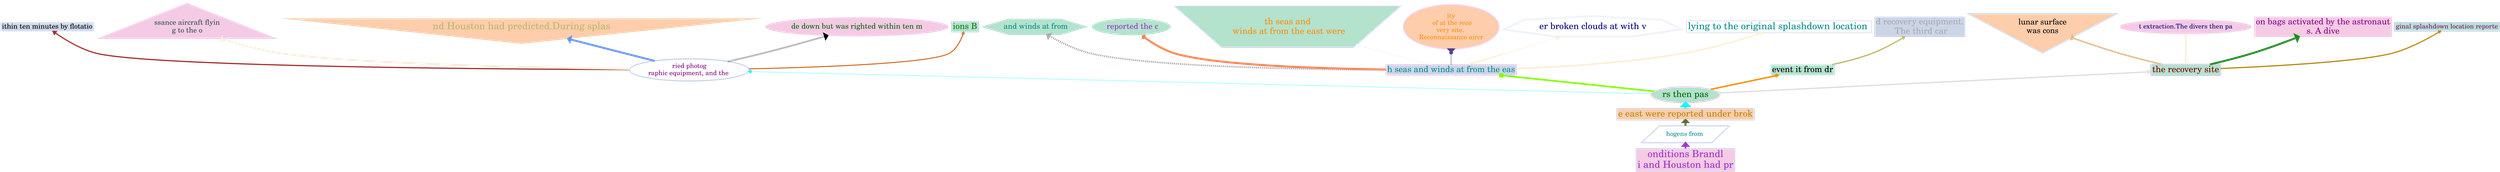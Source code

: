 strict digraph "" {
	graph [bb="0,0,15065,1049.8",
		bgcolor=transparent,
		colorscheme=pastel24,
		labeljust=c,
		overlap=false,
		rankdir=BT,
		sep="+25,25"
	];
	node [fontname=C059,
		label="\N"
	];
	"onditions Brandl
i and Houston had pr"	[color=3,
		colorscheme=pastel24,
		fillcolor=4,
		fontcolor="#9932CC",
		fontsize=60,
		height=1.9444,
		label="onditions Brandl
i and Houston had pr",
		penwidth=5,
		pos="10200,70",
		shape=box,
		style=filled,
		width=7.9028];
	"hogens from "	[color=3,
		colorscheme=pastel24,
		fillcolor=3,
		fontcolor="#008B8B",
		fontsize=40,
		height=1.4444,
		label="hogens from ",
		penwidth=6,
		pos="10200,228",
		shape=parallelogram,
		width=7.2573];
	"onditions Brandl
i and Houston had pr" -> "hogens from "	[arrowhead=normal,
		arrowsize=2,
		color=darkorchid,
		penwidth=10,
		pos="e,10200,175.67 10200,140.33 10200,145.34 10200,150.41 10200,155.43",
		style=solid];
	"e east were reported under brok"	[color=3,
		colorscheme=pastel24,
		fillcolor=2,
		fontcolor="#B8860B",
		fontsize=56,
		height=0.97222,
		label="e east were reported under brok",
		penwidth=6,
		pos="10200,351",
		shape=box,
		style=filled,
		width=11.403];
	"hogens from " -> "e east were reported under brok"	[arrowhead=normal,
		arrowsize=1.25,
		color=darkolivegreen,
		penwidth=12,
		pos="e,10200,315.79 10200,280.31 10200,287.9 10200,295.67 10200,303.16",
		style=solid];
	"rs then pas"	[color=4,
		colorscheme=pastel24,
		fillcolor=1,
		fontcolor="#006400",
		fontsize=55,
		height=1.3553,
		label="rs then pas",
		penwidth=6,
		peripheries=1,
		pos="10200,470.79",
		shape=ellipse,
		style=filled,
		width=5.6765];
	"e east were reported under brok" -> "rs then pas"	[arrowhead=normal,
		arrowsize=2,
		color=cyan,
		penwidth=12,
		pos="e,10200,421.78 10200,386.07 10200,391.03 10200,396.28 10200,401.64",
		style=bold];
	"ried photog
raphic equipment, and the "	[color=3,
		colorscheme=pastel24,
		fillcolor=3,
		fontcolor="#800080",
		fontsize=40,
		height=1.8856,
		label="ried photog
raphic equipment, and the ",
		penwidth=7,
		peripheries=1,
		pos="4183.5,623.46",
		shape=ellipse,
		width=9.7227];
	"rs then pas" -> "ried photog
raphic equipment, and the "	[arrowhead=vee,
		arrowsize=1.5,
		color=cyan,
		penwidth=7,
		pos="e,4530.2,613.78 9996.3,476.88 9122.4,498.77 5676.7,585.07 4545.4,613.4",
		style=dotted];
	"h seas and winds at from the eas"	[color=4,
		colorscheme=pastel24,
		fillcolor=3,
		fontcolor="#008B8B",
		fontsize=52,
		height=0.90278,
		label="h seas and winds at from the eas",
		penwidth=5,
		pos="8824.5,623.46",
		shape=box,
		style=filled,
		width=10.875];
	"rs then pas" -> "h seas and winds at from the eas"	[arrowhead=box,
		arrowsize=2,
		color=chartreuse,
		penwidth=10,
		pos="e,9112,590.96 10015,491.99 9789.3,516.74 9403.3,559.04 9132.1,588.75",
		style=bold];
	"event it from dr"	[color=3,
		colorscheme=pastel24,
		fillcolor=1,
		fontcolor="#000000",
		fontsize=52,
		height=0.90278,
		label="event it from dr",
		penwidth=1,
		pos="10888,623.46",
		shape=box,
		style=filled,
		width=5.0556];
	"rs then pas" -> "event it from dr"	[arrowhead=diamond,
		arrowsize=1.75,
		color=darkorange,
		penwidth=9,
		pos="e,10744,590.96 10348,504.39 10459,528.54 10609,561.45 10723,586.4",
		style=solid];
	"the recovery site"	[color=3,
		colorscheme=pastel24,
		fillcolor=1,
		fontcolor="#800000",
		fontsize=54,
		height=0.93056,
		label="the recovery site",
		penwidth=8,
		pos="13194,623.46",
		shape=box,
		style=filled,
		width=5.7361];
	"rs then pas" -> "the recovery site"	[arrowhead=normal,
		arrowsize=1.75,
		color=gainsboro,
		penwidth=7,
		pos="e,12988,612.07 10399,481.81 10935,508.78 12406,582.8 12970,611.18",
		style=solid];
	"ithin ten minutes by flotatio"	[color=3,
		colorscheme=pastel24,
		fillcolor=3,
		fontcolor="#000000",
		fontsize=43,
		height=0.76389,
		label="ithin ten minutes by flotatio",
		penwidth=0,
		pos="264.5,888.57",
		shape=box,
		style=filled,
		width=7.3472];
	"ried photog
raphic equipment, and the " -> "ithin ten minutes by flotatio"	[arrowhead=normal,
		arrowsize=1.75,
		color=brown,
		penwidth=7,
		pos="e,297.26,860.8 3833.3,624.44 2981.5,625.81 848.11,638.21 537.5,727.35 450.77,752.23 363,811.1 311.2,850.12",
		style=solid];
	"ssance aircraft flyin
g to the o"	[color=3,
		colorscheme=pastel24,
		fillcolor=4,
		fontcolor="#2F4F4F",
		fontsize=44,
		height=4.0855,
		label="ssance aircraft flyin
g to the o",
		penwidth=0,
		pos="1102.5,888.57",
		shape=triangle,
		style=filled,
		width=15.438];
	"ried photog
raphic equipment, and the " -> "ssance aircraft flyin
g to the o"	[arrowhead=invdot,
		arrowsize=1.25,
		color=antiquewhite,
		penwidth=10,
		pos="e,1313.1,814.96 3834.2,628.57 3243.9,637.23 2073.2,662.21 1666.5,727.35 1555.5,745.12 1435.4,777.36 1334.6,808.28",
		style=solid];
	"nd Houston had predicted.During splas"	[color=4,
		colorscheme=pastel24,
		fillcolor=2,
		fontcolor="#BDB76B",
		fontsize=60,
		height=2.907,
		label="nd Houston had predicted.During splas",
		penwidth=0,
		pos="3156.5,888.57",
		shape=invtriangle,
		style=filled,
		width=41.13];
	"ried photog
raphic equipment, and the " -> "nd Houston had predicted.During splas"	[arrowhead=normal,
		arrowsize=1.25,
		color=cornflowerblue,
		penwidth=12,
		pos="e,3443.1,814.14 3974.4,678.02 3825.1,716.28 3622,768.31 3455.5,810.95",
		style=solid];
	"de down but was righted within ten m"	[color=4,
		colorscheme=pastel24,
		fillcolor=4,
		fontcolor="#006400",
		fontsize=46,
		height=1.3811,
		label="de down but was righted within ten m",
		penwidth=3,
		peripheries=3,
		pos="5209.5,888.57",
		shape=ellipse,
		style=filled,
		width=15.386];
	"ried photog
raphic equipment, and the " -> "de down but was righted within ten m"	[arrowhead=normal,
		arrowsize=1.5,
		color=black,
		penwidth=11,
		pos="e,5054.5,840.82 4418.5,673.88 4491.7,690.04 4572.7,708.65 4646.5,727.35 4779.5,761.01 4928.7,803.7 5040.1,836.56",
		style=dotted];
	"ions B"	[color=3,
		colorscheme=pastel24,
		fillcolor=1,
		fontcolor="#008000",
		fontsize=52,
		height=0.90278,
		label="ions B",
		penwidth=4,
		pos="5861.5,888.57",
		shape=box,
		style=filled,
		width=2.2361];
	"ried photog
raphic equipment, and the " -> "ions B"	[arrowhead=diamond,
		arrowsize=1.5,
		color=chocolate,
		penwidth=6,
		pos="e,5853.8,855.93 4532.2,629.48 4968.3,638.45 5670.5,662.81 5772.5,727.35 5812,752.35 5835.5,801.44 5848.3,838.73",
		style=solid];
	" and winds at from"	[color=3,
		colorscheme=pastel24,
		fillcolor=1,
		fontcolor="#008B8B",
		fontsize=47,
		height=1.3608,
		label=" and winds at from",
		penwidth=2,
		peripheries=1,
		pos="6285.5,888.57",
		shape=polygon,
		sides=6,
		style=filled,
		width=9.0495];
	"h seas and winds at from the eas" -> " and winds at from"	[arrowhead=normal,
		arrowsize=1.5,
		color=darkgray,
		penwidth=11,
		pos="e,6363,839.46 8432.8,624.11 7893.8,626.82 6952.2,643.92 6620.5,727.35 6533.2,749.3 6441.5,794.97 6376.1,831.95",
		style=dashed];
	" reported the c"	[color=4,
		colorscheme=pastel24,
		fillcolor=1,
		fontcolor="#9932CC",
		fontsize=49,
		height=1.44,
		label=" reported the c",
		penwidth=0,
		peripheries=3,
		pos="6871.5,888.57",
		shape=ellipse,
		style=filled,
		width=6.7237];
	"h seas and winds at from the eas" -> " reported the c"	[arrowhead=vee,
		arrowsize=1,
		color=coral,
		penwidth=12,
		pos="e,6930,837.94 8432.8,625.45 8007.3,630.53 7357,651.11 7122.5,727.35 7054.2,749.55 6986.1,794.86 6938.1,831.64",
		style=solid];
	"th seas and
 winds at from the east were"	[color=3,
		colorscheme=pastel24,
		fillcolor=1,
		fontcolor="#FF8C00",
		fontsize=54,
		height=3.5,
		label="th seas and
 winds at from the east were",
		penwidth=6,
		pos="7823.5,888.57",
		shape=invtrapezium,
		style=filled,
		width=19.222];
	"h seas and winds at from the eas" -> "th seas and
 winds at from the east were"	[arrowhead=normal,
		arrowsize=1.5,
		color=aliceblue,
		penwidth=6,
		pos="e,8244.4,776.95 8704.3,656.07 8593.3,685.24 8421.5,730.39 8259,773.09",
		style=solid];
	"ity
 of at the reco
very site. 
Reconnaissance aircr"	[color=4,
		colorscheme=pastel24,
		fillcolor=2,
		fontcolor="#FF8C00",
		fontsize=40,
		height=3.7252,
		label="ity
 of at the reco
very site. 
Reconnaissance aircr",
		penwidth=3,
		peripheries=2,
		pos="8824.5,888.57",
		shape=ellipse,
		style=filled,
		width=8.0857];
	"h seas and winds at from the eas" -> "ity
 of at the reco
very site. 
Reconnaissance aircr"	[arrowhead=invodot,
		arrowsize=1.5,
		color=darkslateblue,
		penwidth=11,
		pos="e,8824.5,754.42 8824.5,656.2 8824.5,674.91 8824.5,700.15 8824.5,727.09",
		style=dotted];
	"er broken clouds at with v"	[color=3,
		colorscheme=pastel24,
		fillcolor=2,
		fontcolor="#000080",
		fontsize=55,
		height=1.7268,
		label="er broken clouds at with v",
		penwidth=1,
		peripheries=3,
		pos="9664.5,888.57",
		shape=polygon,
		sides=7,
		width=14.744];
	"h seas and winds at from the eas" -> "er broken clouds at with v"	[arrowhead=normal,
		arrowsize=1.5,
		color=bisque,
		penwidth=7,
		pos="e,9485.9,831.62 8925.4,656.07 9060.1,698.25 9301.3,773.8 9471.4,827.1",
		style=tapered];
	"lying to the original splashdown location "	[color=3,
		colorscheme=pastel24,
		fillcolor=4,
		fontcolor="#008B8B",
		fontsize=59,
		height=1.0139,
		label="lying to the original splashdown location ",
		penwidth=3,
		pos="10750,888.57",
		shape=box,
		width=14.903];
	"h seas and winds at from the eas" -> "lying to the original splashdown location "	[arrowhead=ediamond,
		arrowsize=1.75,
		color=blanchedalmond,
		penwidth=8,
		pos="e,10652,851.93 9216.2,631.65 9493.9,642.09 9874.5,667.23 10204,727.35 10355,754.69 10522,807.49 10632,845",
		style=solid];
	"d recovery equipment.
 The third car"	[color=4,
		colorscheme=pastel24,
		fillcolor=3,
		fontcolor="#A9A9A9",
		fontsize=53,
		height=1.7222,
		label="d recovery equipment.
 The third car",
		penwidth=1,
		pos="11574,888.57",
		shape=box,
		style=filled,
		width=7.5];
	"event it from dr" -> "d recovery equipment.
 The third car"	[arrowhead=normal,
		arrowsize=1,
		color=darkkhaki,
		penwidth=8,
		pos="e,11482,826.41 11055,656.05 11130,672.86 11218,696.52 11294,727.35 11357,752.47 11422,789.18 11474,821.12",
		style=solid];
	" lunar surface 
was cons"	[color=3,
		colorscheme=pastel24,
		fillcolor=2,
		fontcolor="#000000",
		fontsize=48,
		height=4.4783,
		label=" lunar surface 
was cons",
		penwidth=6,
		pos="12320,888.57",
		shape=invtriangle,
		style=filled,
		width=12.689];
	"the recovery site" -> " lunar surface 
was cons"	[arrowhead=inv,
		arrowsize=1.5,
		color=burlywood,
		penwidth=9,
		pos="e,12498,821.93 13052,657.07 12973,675.97 12873,701.16 12784,727.35 12694,754.13 12596,787.52 12513,816.88",
		style=solid];
	"t extraction.The divers then pa"	[color=4,
		colorscheme=pastel24,
		fillcolor=4,
		fontcolor="#000080",
		fontsize=40,
		height=1.1325,
		label="t extraction.The divers then pa",
		penwidth=2,
		peripheries=2,
		pos="13194,888.57",
		shape=ellipse,
		style=filled,
		width=11.13];
	"the recovery site" -> "t extraction.The divers then pa"	[arrowhead=normal,
		arrowsize=1.25,
		color=antiquewhite,
		penwidth=7,
		pos="e,13194,847.37 13194,656.99 13194,701.44 13194,781.71 13194,834.82",
		style=solid];
	"on bags activated by the astronaut
s. A dive"	[color=4,
		colorscheme=pastel24,
		fillcolor=4,
		fontcolor="#8B008B",
		fontsize=52,
		height=1.6944,
		label="on bags activated by the astronaut
s. A dive",
		penwidth=3,
		pos="14022,888.57",
		shape=box,
		style=filled,
		width=11.333];
	"the recovery site" -> "on bags activated by the astronaut
s. A dive"	[arrowhead=normal,
		arrowsize=1.75,
		color=forestgreen,
		penwidth=12,
		pos="e,13878,827.41 13342,656.99 13421,675.41 13519,700.18 13604,727.35 13690,754.53 13784,790.05 13861,820.74",
		style=solid];
	"ginal splashdown location reporte"	[color=3,
		colorscheme=pastel24,
		fillcolor=1,
		fontcolor="#8B008B",
		fontsize=40,
		height=0.72222,
		label="ginal splashdown location reporte",
		penwidth=7,
		pos="14756,888.57",
		shape=box,
		style=filled,
		width=8.5694];
	"the recovery site" -> "ginal splashdown location reporte"	[arrowhead=normal,
		arrowsize=1,
		color=darkgoldenrod,
		penwidth=7,
		pos="e,14719,862.49 13401,631.98 13703,644.59 14249,674.01 14438,727.35 14541,756.35 14650,819.31 14710,857.1",
		style=bold];
}

